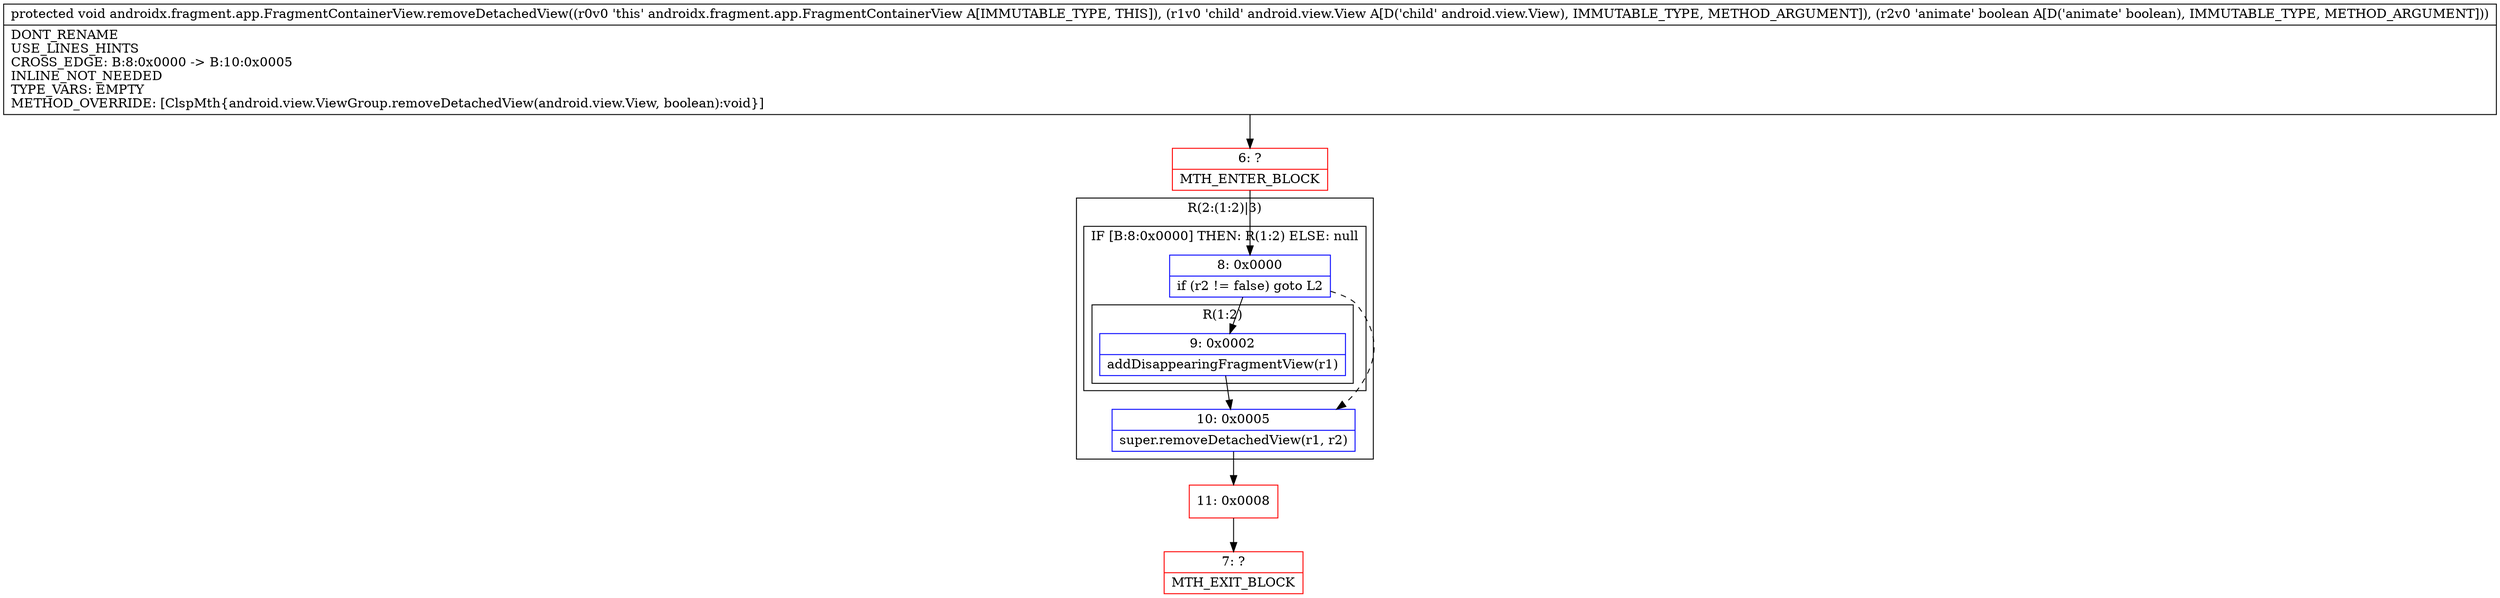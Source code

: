 digraph "CFG forandroidx.fragment.app.FragmentContainerView.removeDetachedView(Landroid\/view\/View;Z)V" {
subgraph cluster_Region_1760020873 {
label = "R(2:(1:2)|3)";
node [shape=record,color=blue];
subgraph cluster_IfRegion_2071617901 {
label = "IF [B:8:0x0000] THEN: R(1:2) ELSE: null";
node [shape=record,color=blue];
Node_8 [shape=record,label="{8\:\ 0x0000|if (r2 != false) goto L2\l}"];
subgraph cluster_Region_1748569515 {
label = "R(1:2)";
node [shape=record,color=blue];
Node_9 [shape=record,label="{9\:\ 0x0002|addDisappearingFragmentView(r1)\l}"];
}
}
Node_10 [shape=record,label="{10\:\ 0x0005|super.removeDetachedView(r1, r2)\l}"];
}
Node_6 [shape=record,color=red,label="{6\:\ ?|MTH_ENTER_BLOCK\l}"];
Node_11 [shape=record,color=red,label="{11\:\ 0x0008}"];
Node_7 [shape=record,color=red,label="{7\:\ ?|MTH_EXIT_BLOCK\l}"];
MethodNode[shape=record,label="{protected void androidx.fragment.app.FragmentContainerView.removeDetachedView((r0v0 'this' androidx.fragment.app.FragmentContainerView A[IMMUTABLE_TYPE, THIS]), (r1v0 'child' android.view.View A[D('child' android.view.View), IMMUTABLE_TYPE, METHOD_ARGUMENT]), (r2v0 'animate' boolean A[D('animate' boolean), IMMUTABLE_TYPE, METHOD_ARGUMENT]))  | DONT_RENAME\lUSE_LINES_HINTS\lCROSS_EDGE: B:8:0x0000 \-\> B:10:0x0005\lINLINE_NOT_NEEDED\lTYPE_VARS: EMPTY\lMETHOD_OVERRIDE: [ClspMth\{android.view.ViewGroup.removeDetachedView(android.view.View, boolean):void\}]\l}"];
MethodNode -> Node_6;Node_8 -> Node_9;
Node_8 -> Node_10[style=dashed];
Node_9 -> Node_10;
Node_10 -> Node_11;
Node_6 -> Node_8;
Node_11 -> Node_7;
}

